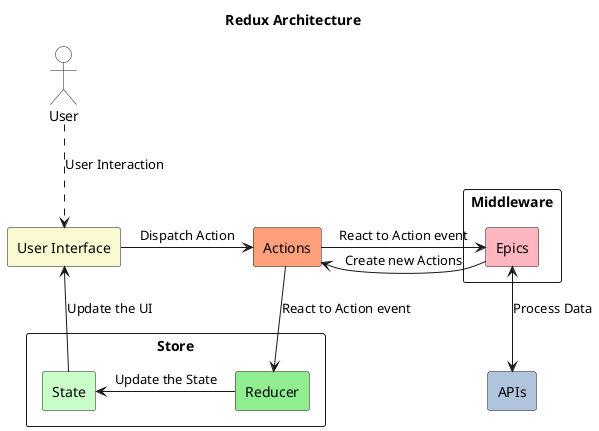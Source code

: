 @startuml redux

title Redux Architecture

skinparam componentStyle rectangle

actor User #White

component Store {
    component State #TECHNOLOGY
    component Reducer #LightGreen
}

component Middleware {
    component Epics #LightPink
}
component Actions #LightSalmon
component "User Interface" as UI #LightGoldenRodYellow
component APIs #LightSteelBlue

User ..> UI : User Interaction
UI -> Actions : Dispatch Action
Actions -> Epics : React to Action event
Actions <- Epics : Create new Actions
Epics <--> APIs : Process Data
Actions --> Reducer : React to Action event
Reducer -> State : Update the State
State --> UI : Update the UI

@enduml